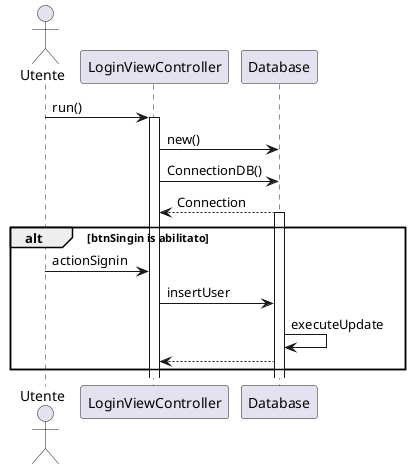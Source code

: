 @startuml
actor Utente
participant LoginViewController
participant  Database

Utente->LoginViewController:run()
activate LoginViewController
LoginViewController -> Database: new()
LoginViewController -> Database: ConnectionDB()
Database --> LoginViewController: Connection

activate Database
alt btnSingin is abilitato
Utente->LoginViewController:actionSignin
LoginViewController -> Database: insertUser 


 Database -> Database: executeUpdate

Database --> LoginViewController
end

@enduml
